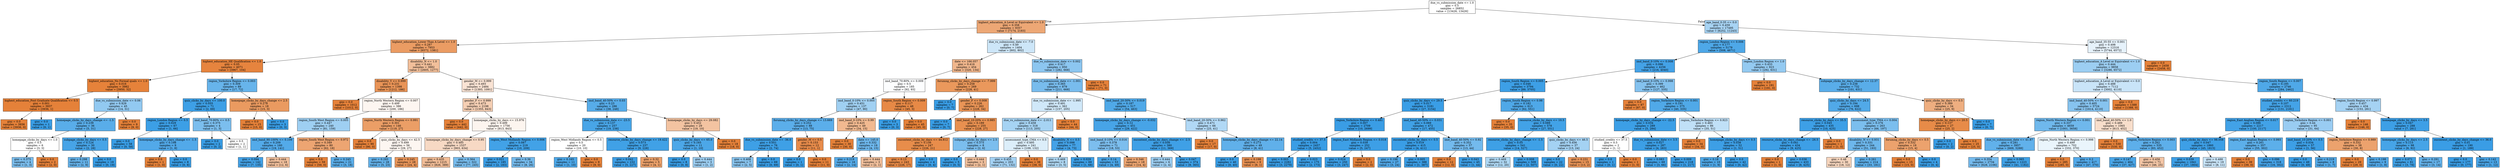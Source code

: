 digraph Tree {
node [shape=box, style="filled", color="black"] ;
0 [label="due_vs_submission_date <= 1.0\ngini = 0.5\nsamples = 26852\nvalue = [13426, 13426]", fillcolor="#e5813900"] ;
1 [label="highest_education_A Level or Equivalent <= 1.0\ngini = 0.358\nsamples = 9357\nvalue = [7174, 2183]", fillcolor="#e58139b1"] ;
0 -> 1 [labeldistance=2.5, labelangle=45, headlabel="True"] ;
2 [label="highest_education_Lower Than A Level <= 1.0\ngini = 0.287\nsamples = 7953\nvalue = [6572, 1381]", fillcolor="#e58139c9"] ;
1 -> 2 ;
3 [label="highest_education_HE Qualification <= 1.0\ngini = 0.05\nsamples = 4071\nvalue = [3967, 104]", fillcolor="#e58139f8"] ;
2 -> 3 ;
4 [label="highest_education_No Formal quals <= 1.0\ngini = 0.016\nsamples = 3982\nvalue = [3950, 32]", fillcolor="#e58139fd"] ;
3 -> 4 ;
5 [label="highest_education_Post Graduate Qualification <= 0.5\ngini = 0.001\nsamples = 3937\nvalue = [3936, 1]", fillcolor="#e58139ff"] ;
4 -> 5 ;
6 [label="gini = 0.0\nsamples = 3936\nvalue = [3936, 0]", fillcolor="#e58139ff"] ;
5 -> 6 ;
7 [label="gini = 0.0\nsamples = 1\nvalue = [0, 1]", fillcolor="#399de5ff"] ;
5 -> 7 ;
8 [label="due_vs_submission_date <= 0.06\ngini = 0.429\nsamples = 45\nvalue = [14, 31]", fillcolor="#399de58c"] ;
4 -> 8 ;
9 [label="homepage_clicks_by_days_change <= -1.5\ngini = 0.239\nsamples = 36\nvalue = [5, 31]", fillcolor="#399de5d6"] ;
8 -> 9 ;
10 [label="homepage_clicks_by_days <= 1.0\ngini = 0.5\nsamples = 6\nvalue = [3, 3]", fillcolor="#e5813900"] ;
9 -> 10 ;
11 [label="gini = 0.375\nsamples = 4\nvalue = [1, 3]", fillcolor="#399de5aa"] ;
10 -> 11 ;
12 [label="gini = 0.0\nsamples = 2\nvalue = [2, 0]", fillcolor="#e58139ff"] ;
10 -> 12 ;
13 [label="subpage_clicks_by_days <= 0.5\ngini = 0.124\nsamples = 30\nvalue = [2, 28]", fillcolor="#399de5ed"] ;
9 -> 13 ;
14 [label="gini = 0.298\nsamples = 11\nvalue = [2, 9]", fillcolor="#399de5c6"] ;
13 -> 14 ;
15 [label="gini = 0.0\nsamples = 19\nvalue = [0, 19]", fillcolor="#399de5ff"] ;
13 -> 15 ;
16 [label="gini = 0.0\nsamples = 9\nvalue = [9, 0]", fillcolor="#e58139ff"] ;
8 -> 16 ;
17 [label="region_Yorkshire Region <= 0.003\ngini = 0.309\nsamples = 89\nvalue = [17, 72]", fillcolor="#399de5c3"] ;
3 -> 17 ;
18 [label="quiz_clicks_by_days <= 100.0\ngini = 0.055\nsamples = 71\nvalue = [2, 69]", fillcolor="#399de5f8"] ;
17 -> 18 ;
19 [label="region_London Region <= 0.5\ngini = 0.029\nsamples = 67\nvalue = [1, 66]", fillcolor="#399de5fb"] ;
18 -> 19 ;
20 [label="gini = 0.0\nsamples = 58\nvalue = [0, 58]", fillcolor="#399de5ff"] ;
19 -> 20 ;
21 [label="homepage_clicks_by_days_change <= -1.5\ngini = 0.198\nsamples = 9\nvalue = [1, 8]", fillcolor="#399de5df"] ;
19 -> 21 ;
22 [label="gini = 0.0\nsamples = 1\nvalue = [1, 0]", fillcolor="#e58139ff"] ;
21 -> 22 ;
23 [label="gini = 0.0\nsamples = 8\nvalue = [0, 8]", fillcolor="#399de5ff"] ;
21 -> 23 ;
24 [label="imd_band_70-80% <= 0.5\ngini = 0.375\nsamples = 4\nvalue = [1, 3]", fillcolor="#399de5aa"] ;
18 -> 24 ;
25 [label="gini = 0.0\nsamples = 2\nvalue = [0, 2]", fillcolor="#399de5ff"] ;
24 -> 25 ;
26 [label="gini = 0.5\nsamples = 2\nvalue = [1, 1]", fillcolor="#e5813900"] ;
24 -> 26 ;
27 [label="homepage_clicks_by_days_change <= 2.5\ngini = 0.278\nsamples = 18\nvalue = [15, 3]", fillcolor="#e58139cc"] ;
17 -> 27 ;
28 [label="gini = 0.0\nsamples = 15\nvalue = [15, 0]", fillcolor="#e58139ff"] ;
27 -> 28 ;
29 [label="gini = 0.0\nsamples = 3\nvalue = [0, 3]", fillcolor="#399de5ff"] ;
27 -> 29 ;
30 [label="disability_N <= 1.0\ngini = 0.441\nsamples = 3882\nvalue = [2605, 1277]", fillcolor="#e5813982"] ;
2 -> 30 ;
31 [label="disability_Y <= 0.999\ngini = 0.231\nsamples = 1398\nvalue = [1212, 186]", fillcolor="#e58139d8"] ;
30 -> 31 ;
32 [label="gini = 0.0\nsamples = 1012\nvalue = [1012, 0]", fillcolor="#e58139ff"] ;
31 -> 32 ;
33 [label="region_North Western Region <= 0.007\ngini = 0.499\nsamples = 386\nvalue = [200, 186]", fillcolor="#e5813912"] ;
31 -> 33 ;
34 [label="region_South West Region <= 0.005\ngini = 0.447\nsamples = 240\nvalue = [81, 159]", fillcolor="#399de57d"] ;
33 -> 34 ;
35 [label="imd_band_90-100% <= 0.109\ngini = 0.209\nsamples = 160\nvalue = [19, 141]", fillcolor="#399de5dd"] ;
34 -> 35 ;
36 [label="gini = 0.094\nsamples = 142\nvalue = [7, 135]", fillcolor="#399de5f2"] ;
35 -> 36 ;
37 [label="gini = 0.444\nsamples = 18\nvalue = [12, 6]", fillcolor="#e581397f"] ;
35 -> 37 ;
38 [label="region_South West Region <= 0.972\ngini = 0.349\nsamples = 80\nvalue = [62, 18]", fillcolor="#e58139b5"] ;
34 -> 38 ;
39 [label="gini = 0.0\nsamples = 59\nvalue = [59, 0]", fillcolor="#e58139ff"] ;
38 -> 39 ;
40 [label="gini = 0.245\nsamples = 21\nvalue = [3, 18]", fillcolor="#399de5d4"] ;
38 -> 40 ;
41 [label="region_North Western Region <= 0.991\ngini = 0.301\nsamples = 146\nvalue = [119, 27]", fillcolor="#e58139c5"] ;
33 -> 41 ;
42 [label="gini = 0.0\nsamples = 90\nvalue = [90, 0]", fillcolor="#e58139ff"] ;
41 -> 42 ;
43 [label="quiz_clicks_by_days <= 42.5\ngini = 0.499\nsamples = 56\nvalue = [29, 27]", fillcolor="#e5813912"] ;
41 -> 43 ;
44 [label="gini = 0.293\nsamples = 28\nvalue = [5, 23]", fillcolor="#399de5c8"] ;
43 -> 44 ;
45 [label="gini = 0.245\nsamples = 28\nvalue = [24, 4]", fillcolor="#e58139d4"] ;
43 -> 45 ;
46 [label="gender_M <= 0.999\ngini = 0.493\nsamples = 2484\nvalue = [1393, 1091]", fillcolor="#e5813937"] ;
30 -> 46 ;
47 [label="gender_F <= 0.999\ngini = 0.473\nsamples = 2198\nvalue = [1355, 843]", fillcolor="#e5813960"] ;
46 -> 47 ;
48 [label="gini = 0.0\nsamples = 442\nvalue = [442, 0]", fillcolor="#e58139ff"] ;
47 -> 48 ;
49 [label="homepage_clicks_by_days <= 15.976\ngini = 0.499\nsamples = 1756\nvalue = [913, 843]", fillcolor="#e5813914"] ;
47 -> 49 ;
50 [label="homepage_clicks_by_days_change <= 0.95\ngini = 0.485\nsamples = 1537\nvalue = [903, 634]", fillcolor="#e581394c"] ;
49 -> 50 ;
51 [label="gini = 0.435\nsamples = 1215\nvalue = [826, 389]", fillcolor="#e5813987"] ;
50 -> 51 ;
52 [label="gini = 0.364\nsamples = 322\nvalue = [77, 245]", fillcolor="#399de5af"] ;
50 -> 52 ;
53 [label="region_West Midlands Region <= 0.006\ngini = 0.087\nsamples = 219\nvalue = [10, 209]", fillcolor="#399de5f3"] ;
49 -> 53 ;
54 [label="gini = 0.021\nsamples = 185\nvalue = [2, 183]", fillcolor="#399de5fc"] ;
53 -> 54 ;
55 [label="gini = 0.36\nsamples = 34\nvalue = [8, 26]", fillcolor="#399de5b1"] ;
53 -> 55 ;
56 [label="imd_band_40-50% <= 0.03\ngini = 0.23\nsamples = 286\nvalue = [38, 248]", fillcolor="#399de5d8"] ;
46 -> 56 ;
57 [label="due_vs_submission_date <= -23.5\ngini = 0.137\nsamples = 257\nvalue = [19, 238]", fillcolor="#399de5eb"] ;
56 -> 57 ;
58 [label="region_West Midlands Region <= 0.5\ngini = 0.5\nsamples = 20\nvalue = [10, 10]", fillcolor="#e5813900"] ;
57 -> 58 ;
59 [label="gini = 0.165\nsamples = 11\nvalue = [1, 10]", fillcolor="#399de5e6"] ;
58 -> 59 ;
60 [label="gini = 0.0\nsamples = 9\nvalue = [9, 0]", fillcolor="#e58139ff"] ;
58 -> 60 ;
61 [label="resource_clicks_by_days_change <= 19.422\ngini = 0.073\nsamples = 237\nvalue = [9, 228]", fillcolor="#399de5f5"] ;
57 -> 61 ;
62 [label="gini = 0.042\nsamples = 232\nvalue = [5, 227]", fillcolor="#399de5f9"] ;
61 -> 62 ;
63 [label="gini = 0.32\nsamples = 5\nvalue = [4, 1]", fillcolor="#e58139bf"] ;
61 -> 63 ;
64 [label="homepage_clicks_by_days <= 29.082\ngini = 0.452\nsamples = 29\nvalue = [19, 10]", fillcolor="#e5813979"] ;
56 -> 64 ;
65 [label="quiz_clicks_by_days <= 65.0\ngini = 0.165\nsamples = 11\nvalue = [1, 10]", fillcolor="#399de5e6"] ;
64 -> 65 ;
66 [label="gini = 0.0\nsamples = 8\nvalue = [0, 8]", fillcolor="#399de5ff"] ;
65 -> 66 ;
67 [label="gini = 0.444\nsamples = 3\nvalue = [1, 2]", fillcolor="#399de57f"] ;
65 -> 67 ;
68 [label="gini = 0.0\nsamples = 18\nvalue = [18, 0]", fillcolor="#e58139ff"] ;
64 -> 68 ;
69 [label="due_vs_submission_date <= -7.0\ngini = 0.49\nsamples = 1404\nvalue = [602, 802]", fillcolor="#399de540"] ;
1 -> 69 ;
70 [label="date <= 166.057\ngini = 0.416\nsamples = 454\nvalue = [320, 134]", fillcolor="#e5813994"] ;
69 -> 70 ;
71 [label="imd_band_70-80% <= 0.009\ngini = 0.5\nsamples = 185\nvalue = [92, 93]", fillcolor="#399de503"] ;
70 -> 71 ;
72 [label="imd_band_0-10% <= 0.005\ngini = 0.451\nsamples = 137\nvalue = [47, 90]", fillcolor="#399de57a"] ;
71 -> 72 ;
73 [label="forumng_clicks_by_days_change <= 13.669\ngini = 0.252\nsamples = 88\nvalue = [13, 75]", fillcolor="#399de5d3"] ;
72 -> 73 ;
74 [label="due_vs_submission_date <= -36.0\ngini = 0.051\nsamples = 76\nvalue = [2, 74]", fillcolor="#399de5f8"] ;
73 -> 74 ;
75 [label="gini = 0.408\nsamples = 7\nvalue = [2, 5]", fillcolor="#399de599"] ;
74 -> 75 ;
76 [label="gini = 0.0\nsamples = 69\nvalue = [0, 69]", fillcolor="#399de5ff"] ;
74 -> 76 ;
77 [label="gender_M <= 0.5\ngini = 0.153\nsamples = 12\nvalue = [11, 1]", fillcolor="#e58139e8"] ;
73 -> 77 ;
78 [label="gini = 0.0\nsamples = 1\nvalue = [0, 1]", fillcolor="#399de5ff"] ;
77 -> 78 ;
79 [label="gini = 0.0\nsamples = 11\nvalue = [11, 0]", fillcolor="#e58139ff"] ;
77 -> 79 ;
80 [label="imd_band_0-10% <= 0.99\ngini = 0.425\nsamples = 49\nvalue = [34, 15]", fillcolor="#e581398e"] ;
72 -> 80 ;
81 [label="gini = 0.0\nsamples = 30\nvalue = [30, 0]", fillcolor="#e58139ff"] ;
80 -> 81 ;
82 [label="date <= 145.0\ngini = 0.332\nsamples = 19\nvalue = [4, 15]", fillcolor="#399de5bb"] ;
80 -> 82 ;
83 [label="gini = 0.219\nsamples = 16\nvalue = [2, 14]", fillcolor="#399de5db"] ;
82 -> 83 ;
84 [label="gini = 0.444\nsamples = 3\nvalue = [2, 1]", fillcolor="#e581397f"] ;
82 -> 84 ;
85 [label="region_South Region <= 0.009\ngini = 0.117\nsamples = 48\nvalue = [45, 3]", fillcolor="#e58139ee"] ;
71 -> 85 ;
86 [label="gini = 0.0\nsamples = 3\nvalue = [0, 3]", fillcolor="#399de5ff"] ;
85 -> 86 ;
87 [label="gini = 0.0\nsamples = 45\nvalue = [45, 0]", fillcolor="#e58139ff"] ;
85 -> 87 ;
88 [label="forumng_clicks_by_days_change <= -7.999\ngini = 0.258\nsamples = 269\nvalue = [228, 41]", fillcolor="#e58139d1"] ;
70 -> 88 ;
89 [label="gini = 0.0\nsamples = 7\nvalue = [0, 7]", fillcolor="#399de5ff"] ;
88 -> 89 ;
90 [label="gender_F <= 0.008\ngini = 0.226\nsamples = 262\nvalue = [228, 34]", fillcolor="#e58139d9"] ;
88 -> 90 ;
91 [label="gini = 0.0\nsamples = 7\nvalue = [0, 7]", fillcolor="#399de5ff"] ;
90 -> 91 ;
92 [label="imd_band_10-20% <= 0.985\ngini = 0.189\nsamples = 255\nvalue = [228, 27]", fillcolor="#e58139e1"] ;
90 -> 92 ;
93 [label="oucontent_clicks_by_days <= 44.812\ngini = 0.156\nsamples = 247\nvalue = [226, 21]", fillcolor="#e58139e7"] ;
92 -> 93 ;
94 [label="gini = 0.13\nsamples = 243\nvalue = [226, 17]", fillcolor="#e58139ec"] ;
93 -> 94 ;
95 [label="gini = 0.0\nsamples = 4\nvalue = [0, 4]", fillcolor="#399de5ff"] ;
93 -> 95 ;
96 [label="subpage_clicks_by_days <= 2.5\ngini = 0.375\nsamples = 8\nvalue = [2, 6]", fillcolor="#399de5aa"] ;
92 -> 96 ;
97 [label="gini = 0.0\nsamples = 5\nvalue = [0, 5]", fillcolor="#399de5ff"] ;
96 -> 97 ;
98 [label="gini = 0.444\nsamples = 3\nvalue = [2, 1]", fillcolor="#e581397f"] ;
96 -> 98 ;
99 [label="due_vs_submission_date <= 0.002\ngini = 0.417\nsamples = 950\nvalue = [282, 668]", fillcolor="#399de593"] ;
69 -> 99 ;
100 [label="due_vs_submission_date <= -1.001\ngini = 0.365\nsamples = 879\nvalue = [211, 668]", fillcolor="#399de5ae"] ;
99 -> 100 ;
101 [label="due_vs_submission_date <= -1.995\ngini = 0.491\nsamples = 362\nvalue = [157, 205]", fillcolor="#399de53c"] ;
100 -> 101 ;
102 [label="due_vs_submission_date <= -2.011\ngini = 0.458\nsamples = 318\nvalue = [113, 205]", fillcolor="#399de572"] ;
101 -> 102 ;
103 [label="assessment_type_CMA <= 0.5\ngini = 0.495\nsamples = 241\nvalue = [109, 132]", fillcolor="#399de52c"] ;
102 -> 103 ;
104 [label="gini = 0.455\nsamples = 203\nvalue = [71, 132]", fillcolor="#399de576"] ;
103 -> 104 ;
105 [label="gini = 0.0\nsamples = 38\nvalue = [38, 0]", fillcolor="#e58139ff"] ;
103 -> 105 ;
106 [label="disability_N <= 0.5\ngini = 0.098\nsamples = 77\nvalue = [4, 73]", fillcolor="#399de5f1"] ;
102 -> 106 ;
107 [label="gini = 0.469\nsamples = 8\nvalue = [3, 5]", fillcolor="#399de566"] ;
106 -> 107 ;
108 [label="gini = 0.029\nsamples = 69\nvalue = [1, 68]", fillcolor="#399de5fb"] ;
106 -> 108 ;
109 [label="gini = 0.0\nsamples = 44\nvalue = [44, 0]", fillcolor="#e58139ff"] ;
101 -> 109 ;
110 [label="imd_band_20-30% <= 0.019\ngini = 0.187\nsamples = 517\nvalue = [54, 463]", fillcolor="#399de5e1"] ;
100 -> 110 ;
111 [label="homepage_clicks_by_days_change <= -0.032\ngini = 0.12\nsamples = 451\nvalue = [29, 422]", fillcolor="#399de5ed"] ;
110 -> 111 ;
112 [label="imd_band_0-10% <= 0.016\ngini = 0.378\nsamples = 71\nvalue = [18, 53]", fillcolor="#399de5a8"] ;
111 -> 112 ;
113 [label="gini = 0.14\nsamples = 53\nvalue = [4, 49]", fillcolor="#399de5ea"] ;
112 -> 113 ;
114 [label="gini = 0.346\nsamples = 18\nvalue = [14, 4]", fillcolor="#e58139b6"] ;
112 -> 114 ;
115 [label="oucontent_clicks_by_days_change <= -2.5\ngini = 0.056\nsamples = 380\nvalue = [11, 369]", fillcolor="#399de5f7"] ;
111 -> 115 ;
116 [label="gini = 0.444\nsamples = 6\nvalue = [2, 4]", fillcolor="#399de57f"] ;
115 -> 116 ;
117 [label="gini = 0.047\nsamples = 374\nvalue = [9, 365]", fillcolor="#399de5f9"] ;
115 -> 117 ;
118 [label="imd_band_20-30% <= 0.962\ngini = 0.471\nsamples = 66\nvalue = [25, 41]", fillcolor="#399de564"] ;
110 -> 118 ;
119 [label="gini = 0.0\nsamples = 17\nvalue = [17, 0]", fillcolor="#e58139ff"] ;
118 -> 119 ;
120 [label="homepage_clicks_by_days_change <= 22.14\ngini = 0.273\nsamples = 49\nvalue = [8, 41]", fillcolor="#399de5cd"] ;
118 -> 120 ;
121 [label="gini = 0.0\nsamples = 40\nvalue = [0, 40]", fillcolor="#399de5ff"] ;
120 -> 121 ;
122 [label="gini = 0.198\nsamples = 9\nvalue = [8, 1]", fillcolor="#e58139df"] ;
120 -> 122 ;
123 [label="gini = 0.0\nsamples = 71\nvalue = [71, 0]", fillcolor="#e58139ff"] ;
99 -> 123 ;
124 [label="age_band_0-35 <= 0.0\ngini = 0.459\nsamples = 17495\nvalue = [6252, 11243]", fillcolor="#399de571"] ;
0 -> 124 [labeldistance=2.5, labelangle=-45, headlabel="False"] ;
125 [label="region_London Region <= 0.006\ngini = 0.177\nsamples = 5179\nvalue = [508, 4671]", fillcolor="#399de5e3"] ;
124 -> 125 ;
126 [label="imd_band_0-10% <= 0.008\ngini = 0.096\nsamples = 4256\nvalue = [216, 4040]", fillcolor="#399de5f1"] ;
125 -> 126 ;
127 [label="region_South Region <= 0.005\ngini = 0.046\nsamples = 3794\nvalue = [89, 3705]", fillcolor="#399de5f9"] ;
126 -> 127 ;
128 [label="quiz_clicks_by_days <= 29.5\ngini = 0.017\nsamples = 3181\nvalue = [27, 3154]", fillcolor="#399de5fd"] ;
127 -> 128 ;
129 [label="region_Yorkshire Region <= 0.481\ngini = 0.007\nsamples = 2709\nvalue = [10, 2699]", fillcolor="#399de5fe"] ;
128 -> 129 ;
130 [label="studied_credits <= 37.5\ngini = 0.004\nsamples = 2457\nvalue = [5, 2452]", fillcolor="#399de5fe"] ;
129 -> 130 ;
131 [label="gini = 0.003\nsamples = 2282\nvalue = [3, 2279]", fillcolor="#399de5ff"] ;
130 -> 131 ;
132 [label="gini = 0.023\nsamples = 175\nvalue = [2, 173]", fillcolor="#399de5fc"] ;
130 -> 132 ;
133 [label="region_East Midlands Region <= 0.018\ngini = 0.039\nsamples = 252\nvalue = [5, 247]", fillcolor="#399de5fa"] ;
129 -> 133 ;
134 [label="gini = 0.024\nsamples = 250\nvalue = [3, 247]", fillcolor="#399de5fc"] ;
133 -> 134 ;
135 [label="gini = 0.0\nsamples = 2\nvalue = [2, 0]", fillcolor="#e58139ff"] ;
133 -> 135 ;
136 [label="imd_band_40-50% <= 0.031\ngini = 0.069\nsamples = 472\nvalue = [17, 455]", fillcolor="#399de5f5"] ;
128 -> 136 ;
137 [label="oucontent_clicks_by_days <= 0.5\ngini = 0.019\nsamples = 415\nvalue = [4, 411]", fillcolor="#399de5fd"] ;
136 -> 137 ;
138 [label="gini = 0.198\nsamples = 27\nvalue = [3, 24]", fillcolor="#399de5df"] ;
137 -> 138 ;
139 [label="gini = 0.005\nsamples = 388\nvalue = [1, 387]", fillcolor="#399de5fe"] ;
137 -> 139 ;
140 [label="imd_band_40-50% <= 0.92\ngini = 0.352\nsamples = 57\nvalue = [13, 44]", fillcolor="#399de5b4"] ;
136 -> 140 ;
141 [label="gini = 0.0\nsamples = 12\nvalue = [12, 0]", fillcolor="#e58139ff"] ;
140 -> 141 ;
142 [label="gini = 0.043\nsamples = 45\nvalue = [1, 44]", fillcolor="#399de5f9"] ;
140 -> 142 ;
143 [label="region_South Region <= 0.98\ngini = 0.182\nsamples = 613\nvalue = [62, 551]", fillcolor="#399de5e2"] ;
127 -> 143 ;
144 [label="gini = 0.0\nsamples = 35\nvalue = [35, 0]", fillcolor="#e58139ff"] ;
143 -> 144 ;
145 [label="resource_clicks_by_days <= 10.5\ngini = 0.089\nsamples = 578\nvalue = [27, 551]", fillcolor="#399de5f3"] ;
143 -> 145 ;
146 [label="resource_clicks_by_days_change <= -1.5\ngini = 0.05\nsamples = 541\nvalue = [14, 527]", fillcolor="#399de5f8"] ;
145 -> 146 ;
147 [label="gini = 0.469\nsamples = 32\nvalue = [12, 20]", fillcolor="#399de566"] ;
146 -> 147 ;
148 [label="gini = 0.008\nsamples = 509\nvalue = [2, 507]", fillcolor="#399de5fe"] ;
146 -> 148 ;
149 [label="quiz_clicks_by_days <= 46.5\ngini = 0.456\nsamples = 37\nvalue = [13, 24]", fillcolor="#399de575"] ;
145 -> 149 ;
150 [label="gini = 0.0\nsamples = 22\nvalue = [0, 22]", fillcolor="#399de5ff"] ;
149 -> 150 ;
151 [label="gini = 0.231\nsamples = 15\nvalue = [13, 2]", fillcolor="#e58139d8"] ;
149 -> 151 ;
152 [label="imd_band_0-10% <= 0.998\ngini = 0.399\nsamples = 462\nvalue = [127, 335]", fillcolor="#399de59e"] ;
126 -> 152 ;
153 [label="gini = 0.0\nsamples = 87\nvalue = [87, 0]", fillcolor="#e58139ff"] ;
152 -> 153 ;
154 [label="region_Yorkshire Region <= 0.001\ngini = 0.191\nsamples = 375\nvalue = [40, 335]", fillcolor="#399de5e1"] ;
152 -> 154 ;
155 [label="homepage_clicks_by_days_change <= -22.5\ngini = 0.034\nsamples = 289\nvalue = [5, 284]", fillcolor="#399de5fb"] ;
154 -> 155 ;
156 [label="studied_credits <= 37.5\ngini = 0.5\nsamples = 2\nvalue = [1, 1]", fillcolor="#e5813900"] ;
155 -> 156 ;
157 [label="gini = 0.0\nsamples = 1\nvalue = [0, 1]", fillcolor="#399de5ff"] ;
156 -> 157 ;
158 [label="gini = 0.0\nsamples = 1\nvalue = [1, 0]", fillcolor="#e58139ff"] ;
156 -> 158 ;
159 [label="due_vs_submission_date <= 3.5\ngini = 0.027\nsamples = 287\nvalue = [4, 283]", fillcolor="#399de5fb"] ;
155 -> 159 ;
160 [label="gini = 0.083\nsamples = 69\nvalue = [3, 66]", fillcolor="#399de5f3"] ;
159 -> 160 ;
161 [label="gini = 0.009\nsamples = 218\nvalue = [1, 217]", fillcolor="#399de5fe"] ;
159 -> 161 ;
162 [label="region_Yorkshire Region <= 0.923\ngini = 0.483\nsamples = 86\nvalue = [35, 51]", fillcolor="#399de550"] ;
154 -> 162 ;
163 [label="gini = 0.0\nsamples = 34\nvalue = [34, 0]", fillcolor="#e58139ff"] ;
162 -> 163 ;
164 [label="homepage_clicks_by_days <= 0.5\ngini = 0.038\nsamples = 52\nvalue = [1, 51]", fillcolor="#399de5fa"] ;
162 -> 164 ;
165 [label="gini = 0.18\nsamples = 10\nvalue = [1, 9]", fillcolor="#399de5e3"] ;
164 -> 165 ;
166 [label="gini = 0.0\nsamples = 42\nvalue = [0, 42]", fillcolor="#399de5ff"] ;
164 -> 166 ;
167 [label="region_London Region <= 1.0\ngini = 0.433\nsamples = 923\nvalue = [292, 631]", fillcolor="#399de589"] ;
125 -> 167 ;
168 [label="gini = 0.0\nsamples = 191\nvalue = [191, 0]", fillcolor="#e58139ff"] ;
167 -> 168 ;
169 [label="subpage_clicks_by_days_change <= 12.37\ngini = 0.238\nsamples = 732\nvalue = [101, 631]", fillcolor="#399de5d6"] ;
167 -> 169 ;
170 [label="quiz_clicks_by_days <= 24.5\ngini = 0.194\nsamples = 698\nvalue = [76, 622]", fillcolor="#399de5e0"] ;
169 -> 170 ;
171 [label="resource_clicks_by_days <= 35.5\ngini = 0.045\nsamples = 435\nvalue = [10, 425]", fillcolor="#399de5f9"] ;
170 -> 171 ;
172 [label="resource_clicks_by_days_change <= -26.5\ngini = 0.041\nsamples = 434\nvalue = [9, 425]", fillcolor="#399de5fa"] ;
171 -> 172 ;
173 [label="gini = 0.0\nsamples = 1\nvalue = [1, 0]", fillcolor="#e58139ff"] ;
172 -> 173 ;
174 [label="gini = 0.036\nsamples = 433\nvalue = [8, 425]", fillcolor="#399de5fa"] ;
172 -> 174 ;
175 [label="gini = 0.0\nsamples = 1\nvalue = [1, 0]", fillcolor="#e58139ff"] ;
171 -> 175 ;
176 [label="assessment_type_TMA <= 0.004\ngini = 0.376\nsamples = 263\nvalue = [66, 197]", fillcolor="#399de5aa"] ;
170 -> 176 ;
177 [label="disability_N <= 0.931\ngini = 0.331\nsamples = 244\nvalue = [51, 193]", fillcolor="#399de5bc"] ;
176 -> 177 ;
178 [label="gini = 0.48\nsamples = 30\nvalue = [18, 12]", fillcolor="#e5813955"] ;
177 -> 178 ;
179 [label="gini = 0.261\nsamples = 214\nvalue = [33, 181]", fillcolor="#399de5d1"] ;
177 -> 179 ;
180 [label="forumng_clicks_by_days <= 0.5\ngini = 0.332\nsamples = 19\nvalue = [15, 4]", fillcolor="#e58139bb"] ;
176 -> 180 ;
181 [label="gini = 0.0\nsamples = 15\nvalue = [15, 0]", fillcolor="#e58139ff"] ;
180 -> 181 ;
182 [label="gini = 0.0\nsamples = 4\nvalue = [0, 4]", fillcolor="#399de5ff"] ;
180 -> 182 ;
183 [label="quiz_clicks_by_days <= 0.5\ngini = 0.389\nsamples = 34\nvalue = [25, 9]", fillcolor="#e58139a3"] ;
169 -> 183 ;
184 [label="homepage_clicks_by_days <= 20.5\ngini = 0.137\nsamples = 27\nvalue = [25, 2]", fillcolor="#e58139eb"] ;
183 -> 184 ;
185 [label="gini = 0.0\nsamples = 2\nvalue = [0, 2]", fillcolor="#399de5ff"] ;
184 -> 185 ;
186 [label="gini = 0.0\nsamples = 25\nvalue = [25, 0]", fillcolor="#e58139ff"] ;
184 -> 186 ;
187 [label="gini = 0.0\nsamples = 7\nvalue = [0, 7]", fillcolor="#399de5ff"] ;
183 -> 187 ;
188 [label="age_band_35-55 <= 0.001\ngini = 0.498\nsamples = 12316\nvalue = [5744, 6572]", fillcolor="#399de520"] ;
124 -> 188 ;
189 [label="highest_education_A Level or Equivalent <= 1.0\ngini = 0.444\nsamples = 9858\nvalue = [3286, 6572]", fillcolor="#399de57f"] ;
188 -> 189 ;
190 [label="highest_education_A Level or Equivalent <= 0.0\ngini = 0.488\nsamples = 7112\nvalue = [3002, 4110]", fillcolor="#399de545"] ;
189 -> 190 ;
191 [label="imd_band_40-50% <= 0.001\ngini = 0.405\nsamples = 5724\nvalue = [1614, 4110]", fillcolor="#399de59b"] ;
190 -> 191 ;
192 [label="region_North Western Region <= 0.001\ngini = 0.337\nsamples = 4659\nvalue = [1001, 3658]", fillcolor="#399de5b9"] ;
191 -> 192 ;
193 [label="due_vs_submission_date <= 41.87\ngini = 0.281\nsamples = 3957\nvalue = [669, 3288]", fillcolor="#399de5cb"] ;
192 -> 193 ;
194 [label="gini = 0.354\nsamples = 2734\nvalue = [628, 2106]", fillcolor="#399de5b3"] ;
193 -> 194 ;
195 [label="gini = 0.065\nsamples = 1223\nvalue = [41, 1182]", fillcolor="#399de5f6"] ;
193 -> 195 ;
196 [label="region_North Western Region <= 0.998\ngini = 0.499\nsamples = 702\nvalue = [332, 370]", fillcolor="#399de51a"] ;
192 -> 196 ;
197 [label="gini = 0.0\nsamples = 285\nvalue = [285, 0]", fillcolor="#e58139ff"] ;
196 -> 197 ;
198 [label="gini = 0.2\nsamples = 417\nvalue = [47, 370]", fillcolor="#399de5df"] ;
196 -> 198 ;
199 [label="imd_band_40-50% <= 1.0\ngini = 0.489\nsamples = 1065\nvalue = [613, 452]", fillcolor="#e5813943"] ;
191 -> 199 ;
200 [label="gini = 0.0\nsamples = 530\nvalue = [530, 0]", fillcolor="#e58139ff"] ;
199 -> 200 ;
201 [label="region_Yorkshire Region <= 0.003\ngini = 0.262\nsamples = 535\nvalue = [83, 452]", fillcolor="#399de5d0"] ;
199 -> 201 ;
202 [label="gini = 0.147\nsamples = 464\nvalue = [37, 427]", fillcolor="#399de5e9"] ;
201 -> 202 ;
203 [label="gini = 0.456\nsamples = 71\nvalue = [46, 25]", fillcolor="#e5813974"] ;
201 -> 203 ;
204 [label="gini = 0.0\nsamples = 1388\nvalue = [1388, 0]", fillcolor="#e58139ff"] ;
190 -> 204 ;
205 [label="region_South Region <= 0.007\ngini = 0.185\nsamples = 2746\nvalue = [284, 2462]", fillcolor="#399de5e2"] ;
189 -> 205 ;
206 [label="studied_credits <= 60.219\ngini = 0.107\nsamples = 2312\nvalue = [131, 2181]", fillcolor="#399de5f0"] ;
205 -> 206 ;
207 [label="region_East Anglian Region <= 0.017\ngini = 0.086\nsamples = 2217\nvalue = [100, 2117]", fillcolor="#399de5f3"] ;
206 -> 207 ;
208 [label="quiz_clicks_by_days <= 98.058\ngini = 0.047\nsamples = 1860\nvalue = [45, 1815]", fillcolor="#399de5f9"] ;
207 -> 208 ;
209 [label="gini = 0.039\nsamples = 1841\nvalue = [37, 1804]", fillcolor="#399de5fa"] ;
208 -> 209 ;
210 [label="gini = 0.488\nsamples = 19\nvalue = [8, 11]", fillcolor="#399de546"] ;
208 -> 210 ;
211 [label="region_East Anglian Region <= 0.993\ngini = 0.261\nsamples = 357\nvalue = [55, 302]", fillcolor="#399de5d1"] ;
207 -> 211 ;
212 [label="gini = 0.0\nsamples = 39\nvalue = [39, 0]", fillcolor="#e58139ff"] ;
211 -> 212 ;
213 [label="gini = 0.096\nsamples = 318\nvalue = [16, 302]", fillcolor="#399de5f1"] ;
211 -> 213 ;
214 [label="region_Yorkshire Region <= 0.001\ngini = 0.44\nsamples = 95\nvalue = [31, 64]", fillcolor="#399de583"] ;
206 -> 214 ;
215 [label="imd_band_10-20% <= 0.5\ngini = 0.034\nsamples = 57\nvalue = [1, 56]", fillcolor="#399de5fa"] ;
214 -> 215 ;
216 [label="gini = 0.0\nsamples = 49\nvalue = [0, 49]", fillcolor="#399de5ff"] ;
215 -> 216 ;
217 [label="gini = 0.219\nsamples = 8\nvalue = [1, 7]", fillcolor="#399de5db"] ;
215 -> 217 ;
218 [label="region_Yorkshire Region <= 0.989\ngini = 0.332\nsamples = 38\nvalue = [30, 8]", fillcolor="#e58139bb"] ;
214 -> 218 ;
219 [label="gini = 0.0\nsamples = 29\nvalue = [29, 0]", fillcolor="#e58139ff"] ;
218 -> 219 ;
220 [label="gini = 0.198\nsamples = 9\nvalue = [1, 8]", fillcolor="#399de5df"] ;
218 -> 220 ;
221 [label="region_South Region <= 0.997\ngini = 0.457\nsamples = 434\nvalue = [153, 281]", fillcolor="#399de574"] ;
205 -> 221 ;
222 [label="gini = 0.0\nsamples = 146\nvalue = [146, 0]", fillcolor="#e58139ff"] ;
221 -> 222 ;
223 [label="homepage_clicks_by_days <= 3.5\ngini = 0.047\nsamples = 288\nvalue = [7, 281]", fillcolor="#399de5f9"] ;
221 -> 223 ;
224 [label="homepage_clicks_by_days <= 2.5\ngini = 0.115\nsamples = 98\nvalue = [6, 92]", fillcolor="#399de5ee"] ;
223 -> 224 ;
225 [label="gini = 0.071\nsamples = 81\nvalue = [3, 78]", fillcolor="#399de5f5"] ;
224 -> 225 ;
226 [label="gini = 0.291\nsamples = 17\nvalue = [3, 14]", fillcolor="#399de5c8"] ;
224 -> 226 ;
227 [label="oucontent_clicks_by_days_change <= 36.0\ngini = 0.01\nsamples = 190\nvalue = [1, 189]", fillcolor="#399de5fe"] ;
223 -> 227 ;
228 [label="gini = 0.0\nsamples = 177\nvalue = [0, 177]", fillcolor="#399de5ff"] ;
227 -> 228 ;
229 [label="gini = 0.142\nsamples = 13\nvalue = [1, 12]", fillcolor="#399de5ea"] ;
227 -> 229 ;
230 [label="gini = 0.0\nsamples = 2458\nvalue = [2458, 0]", fillcolor="#e58139ff"] ;
188 -> 230 ;
}
